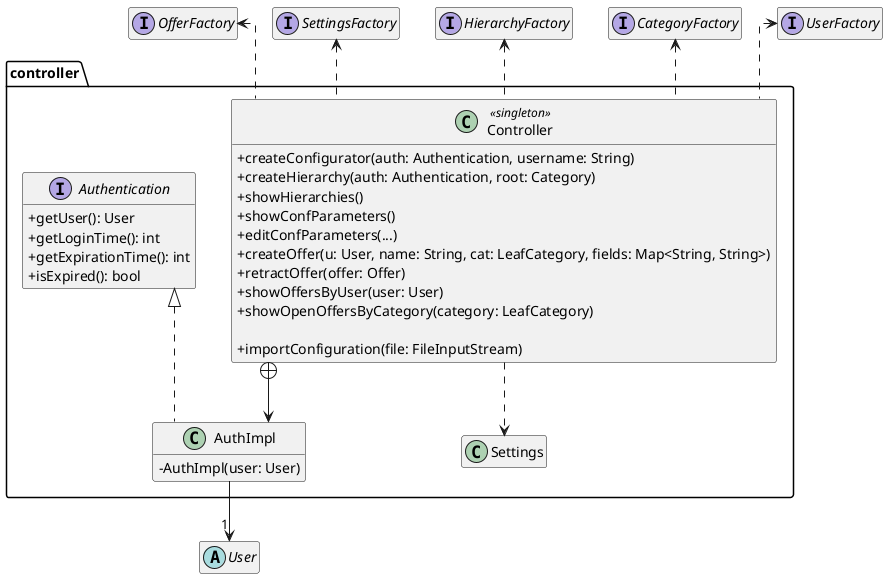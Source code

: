 @startuml

skinparam ClassAttributeIconSize 0
'skinparam groupInheritance 2
skinparam linetype ortho
hide empty members

package controller #FFFFFF {

    class Controller <<singleton>> {
        + createConfigurator(auth: Authentication, username: String)
        + createHierarchy(auth: Authentication, root: Category)
        + showHierarchies()
        + showConfParameters()
        + editConfParameters(...)
        + createOffer(u: User, name: String, cat: LeafCategory, fields: Map<String, String>)
        + retractOffer(offer: Offer)
        + showOffersByUser(user: User)
        + showOpenOffersByCategory(category: LeafCategory)

        + importConfiguration(file: FileInputStream)
    }

    class AuthImpl implements Authentication {
        - AuthImpl(user: User)
    }

    interface Authentication {
        + getUser(): User
        + getLoginTime(): int
        + getExpirationTime(): int
        + isExpired(): bool
    }

    class Settings {}
}

abstract class User

interface UserFactory
interface CategoryFactory
interface HierarchyFactory
interface SettingsFactory
interface OfferFactory

AuthImpl --> "1" User
Controller +-down-> AuthImpl

Controller ..> Settings

Controller .up.> UserFactory
Controller .up.> CategoryFactory
Controller .up.> HierarchyFactory
Controller .up.> SettingsFactory
Controller .up.> OfferFactory

@enduml